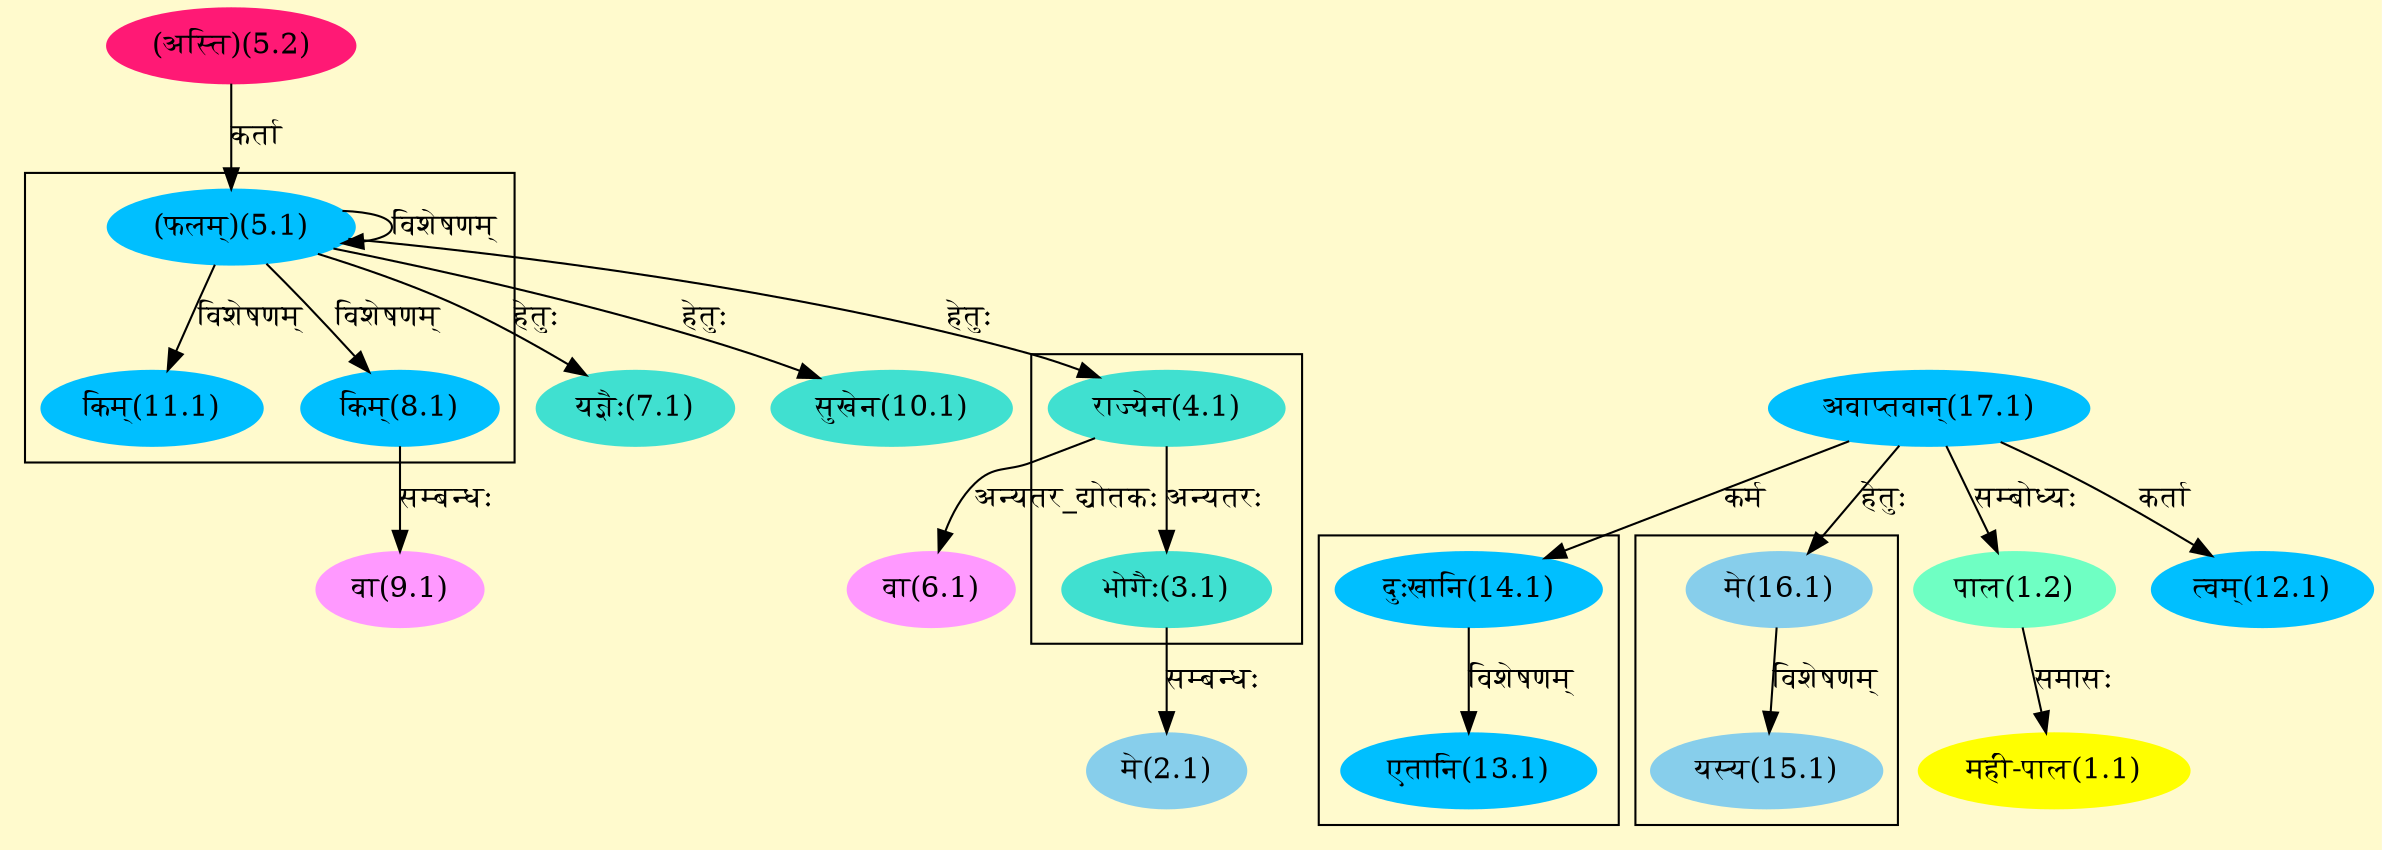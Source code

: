 digraph G{
rankdir=BT;
 compound=true;
 bgcolor="lemonchiffon1";

subgraph cluster_1{
Node3_1 [style=filled, color="#40E0D0" label = "भोगैः(3.1)"]
Node4_1 [style=filled, color="#40E0D0" label = "राज्येन(4.1)"]

}

subgraph cluster_2{
Node5_1 [style=filled, color="#00BFFF" label = "(फलम्)(5.1)"]
Node5_1 [style=filled, color="#00BFFF" label = "(फलम्)(5.1)"]
Node8_1 [style=filled, color="#00BFFF" label = "किम्(8.1)"]
Node11_1 [style=filled, color="#00BFFF" label = "किम्(11.1)"]

}

subgraph cluster_3{
Node13_1 [style=filled, color="#00BFFF" label = "एतानि(13.1)"]
Node14_1 [style=filled, color="#00BFFF" label = "दुःखानि(14.1)"]

}

subgraph cluster_4{
Node15_1 [style=filled, color="#87CEEB" label = "यस्य(15.1)"]
Node16_1 [style=filled, color="#87CEEB" label = "मे(16.1)"]

}
Node1_1 [style=filled, color="#FFFF00" label = "मही-पाल(1.1)"]
Node1_2 [style=filled, color="#6FFFC3" label = "पाल(1.2)"]
Node17_1 [style=filled, color="#00BFFF" label = "अवाप्तवान्(17.1)"]
Node2_1 [style=filled, color="#87CEEB" label = "मे(2.1)"]
Node3_1 [style=filled, color="#40E0D0" label = "भोगैः(3.1)"]
Node4_1 [style=filled, color="#40E0D0" label = "राज्येन(4.1)"]
Node5_1 [style=filled, color="#00BFFF" label = "(फलम्)(5.1)"]
Node5_2 [style=filled, color="#FF1975" label = "(अस्ति)(5.2)"]
Node6_1 [style=filled, color="#FF99FF" label = "वा(6.1)"]
Node7_1 [style=filled, color="#40E0D0" label = "यज्ञैः(7.1)"]
Node9_1 [style=filled, color="#FF99FF" label = "वा(9.1)"]
Node8_1 [style=filled, color="#00BFFF" label = "किम्(8.1)"]
Node10_1 [style=filled, color="#40E0D0" label = "सुखेन(10.1)"]
Node12_1 [style=filled, color="#00BFFF" label = "त्वम्(12.1)"]
Node14_1 [style=filled, color="#00BFFF" label = "दुःखानि(14.1)"]
Node16_1 [style=filled, color="#87CEEB" label = "मे(16.1)"]
/* Start of Relations section */

Node1_1 -> Node1_2 [  label="समासः"  dir="back" ]
Node1_2 -> Node17_1 [  label="सम्बोध्यः"  dir="back" ]
Node2_1 -> Node3_1 [  label="सम्बन्धः"  dir="back" ]
Node3_1 -> Node4_1 [  label="अन्यतरः"  dir="back" ]
Node4_1 -> Node5_1 [  label="हेतुः"  dir="back" ]
Node5_1 -> Node5_1 [  label="विशेषणम्"  dir="back" ]
Node5_1 -> Node5_2 [  label="कर्ता"  dir="back" ]
Node6_1 -> Node4_1 [  label="अन्यतर_द्योतकः"  dir="back" ]
Node7_1 -> Node5_1 [  label="हेतुः"  dir="back" ]
Node8_1 -> Node5_1 [  label="विशेषणम्"  dir="back" ]
Node9_1 -> Node8_1 [  label="सम्बन्धः"  dir="back" ]
Node10_1 -> Node5_1 [  label="हेतुः"  dir="back" ]
Node11_1 -> Node5_1 [  label="विशेषणम्"  dir="back" ]
Node12_1 -> Node17_1 [  label="कर्ता"  dir="back" ]
Node13_1 -> Node14_1 [  label="विशेषणम्"  dir="back" ]
Node14_1 -> Node17_1 [  label="कर्म"  dir="back" ]
Node15_1 -> Node16_1 [  label="विशेषणम्"  dir="back" ]
Node16_1 -> Node17_1 [  label="हेतुः"  dir="back" ]
}
